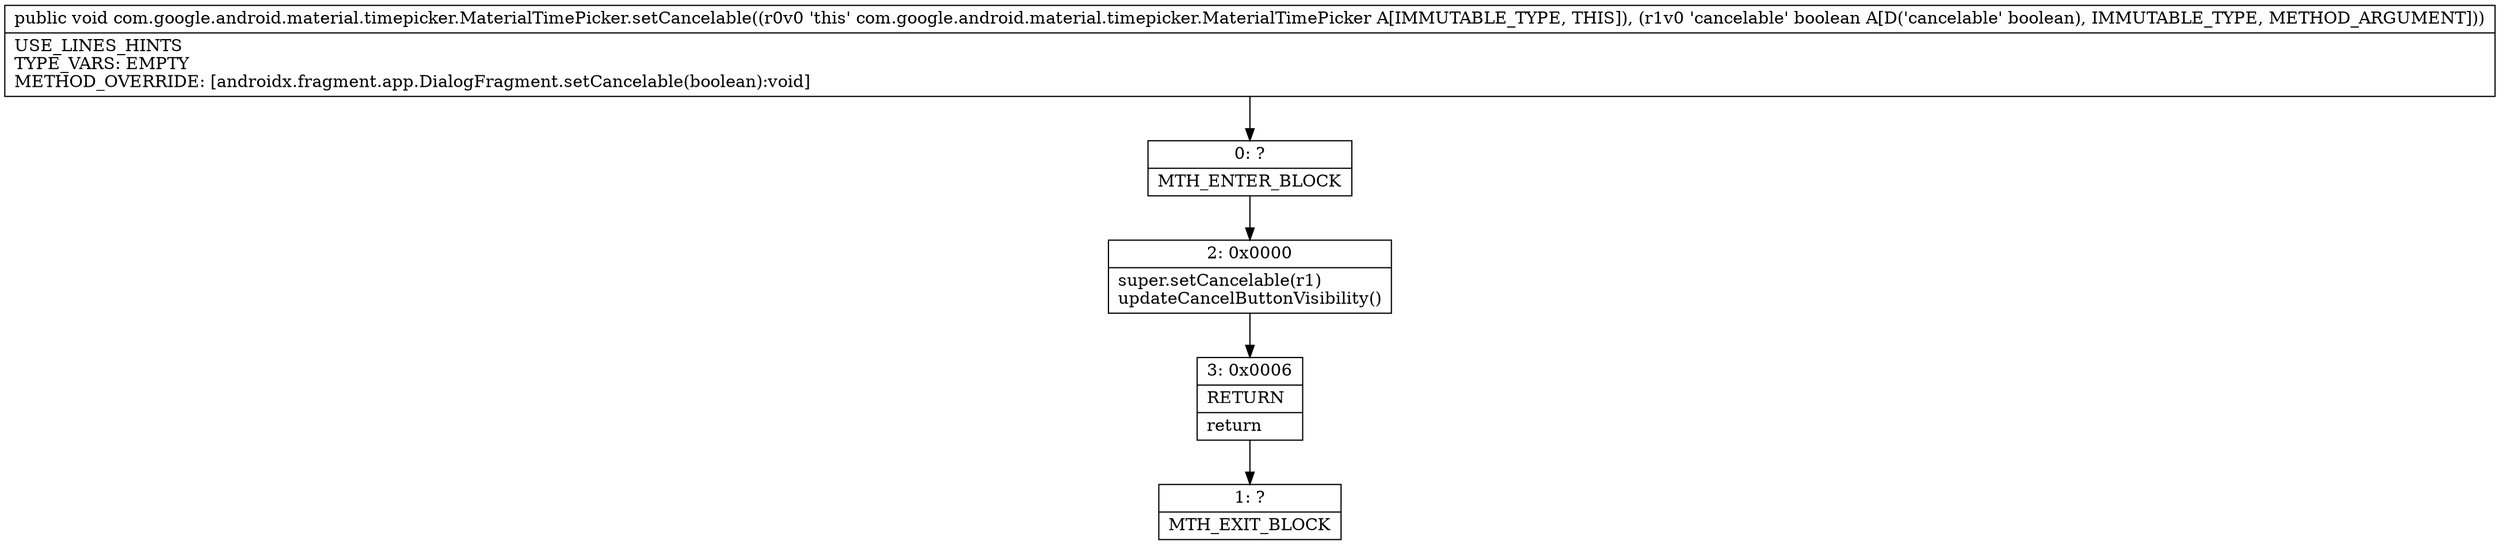 digraph "CFG forcom.google.android.material.timepicker.MaterialTimePicker.setCancelable(Z)V" {
Node_0 [shape=record,label="{0\:\ ?|MTH_ENTER_BLOCK\l}"];
Node_2 [shape=record,label="{2\:\ 0x0000|super.setCancelable(r1)\lupdateCancelButtonVisibility()\l}"];
Node_3 [shape=record,label="{3\:\ 0x0006|RETURN\l|return\l}"];
Node_1 [shape=record,label="{1\:\ ?|MTH_EXIT_BLOCK\l}"];
MethodNode[shape=record,label="{public void com.google.android.material.timepicker.MaterialTimePicker.setCancelable((r0v0 'this' com.google.android.material.timepicker.MaterialTimePicker A[IMMUTABLE_TYPE, THIS]), (r1v0 'cancelable' boolean A[D('cancelable' boolean), IMMUTABLE_TYPE, METHOD_ARGUMENT]))  | USE_LINES_HINTS\lTYPE_VARS: EMPTY\lMETHOD_OVERRIDE: [androidx.fragment.app.DialogFragment.setCancelable(boolean):void]\l}"];
MethodNode -> Node_0;Node_0 -> Node_2;
Node_2 -> Node_3;
Node_3 -> Node_1;
}

